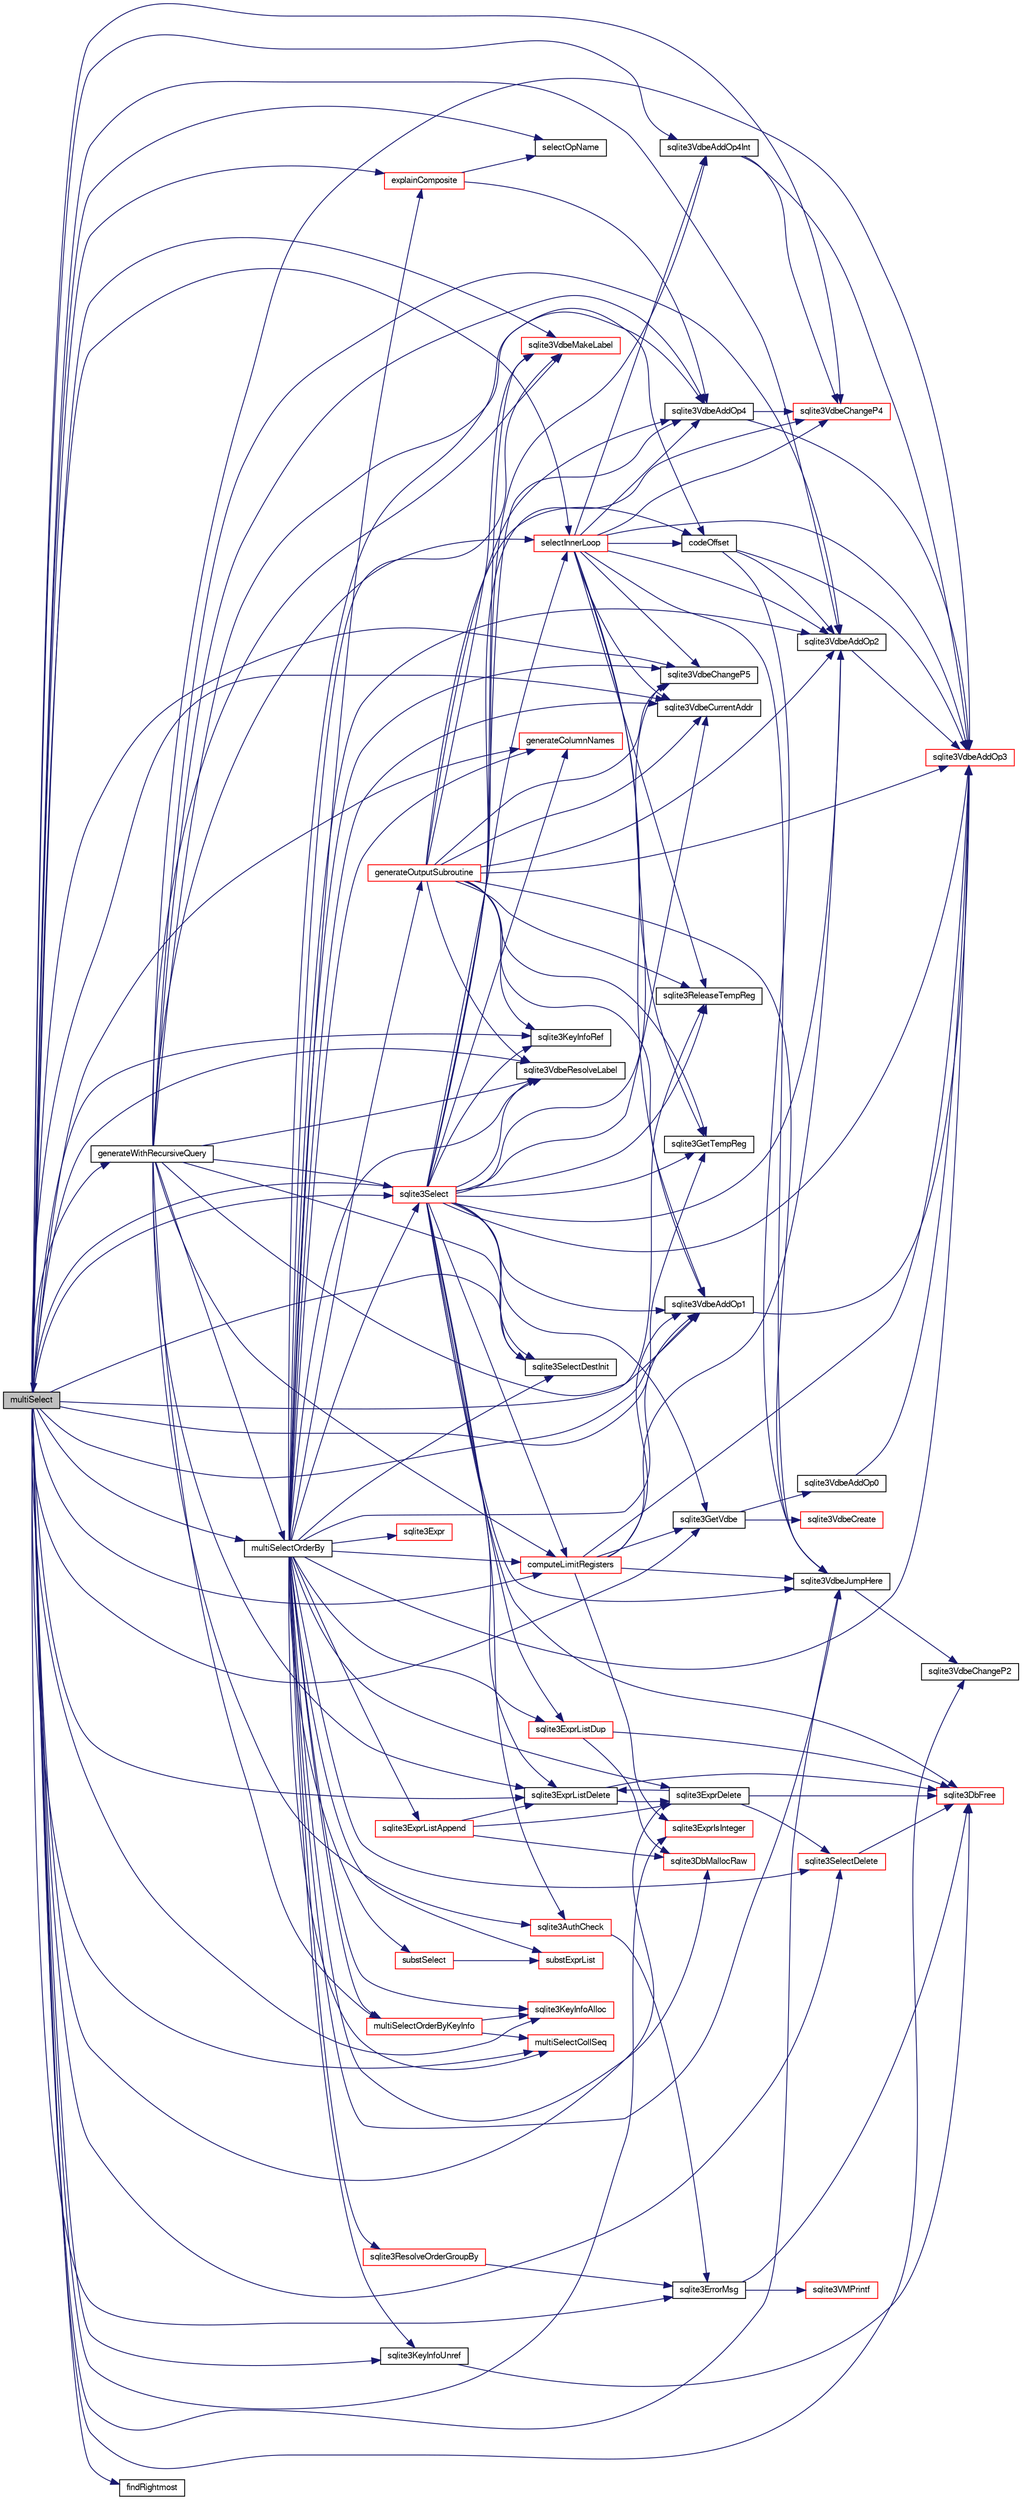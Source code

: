 digraph "multiSelect"
{
  edge [fontname="FreeSans",fontsize="10",labelfontname="FreeSans",labelfontsize="10"];
  node [fontname="FreeSans",fontsize="10",shape=record];
  rankdir="LR";
  Node172728 [label="multiSelect",height=0.2,width=0.4,color="black", fillcolor="grey75", style="filled", fontcolor="black"];
  Node172728 -> Node172729 [color="midnightblue",fontsize="10",style="solid",fontname="FreeSans"];
  Node172729 [label="sqlite3ErrorMsg",height=0.2,width=0.4,color="black", fillcolor="white", style="filled",URL="$sqlite3_8c.html#aee2798e173651adae0f9c85469f3457d"];
  Node172729 -> Node172730 [color="midnightblue",fontsize="10",style="solid",fontname="FreeSans"];
  Node172730 [label="sqlite3VMPrintf",height=0.2,width=0.4,color="red", fillcolor="white", style="filled",URL="$sqlite3_8c.html#a05535d0982ef06fbc2ee8195ebbae689"];
  Node172729 -> Node172738 [color="midnightblue",fontsize="10",style="solid",fontname="FreeSans"];
  Node172738 [label="sqlite3DbFree",height=0.2,width=0.4,color="red", fillcolor="white", style="filled",URL="$sqlite3_8c.html#ac70ab821a6607b4a1b909582dc37a069"];
  Node172728 -> Node173012 [color="midnightblue",fontsize="10",style="solid",fontname="FreeSans"];
  Node173012 [label="selectOpName",height=0.2,width=0.4,color="black", fillcolor="white", style="filled",URL="$sqlite3_8c.html#a989e553e4b2b7f766b4fc28000c9f84e"];
  Node172728 -> Node173013 [color="midnightblue",fontsize="10",style="solid",fontname="FreeSans"];
  Node173013 [label="sqlite3GetVdbe",height=0.2,width=0.4,color="black", fillcolor="white", style="filled",URL="$sqlite3_8c.html#a76b721dcd00b0587308547594cb6c1f4"];
  Node173013 -> Node173014 [color="midnightblue",fontsize="10",style="solid",fontname="FreeSans"];
  Node173014 [label="sqlite3VdbeCreate",height=0.2,width=0.4,color="red", fillcolor="white", style="filled",URL="$sqlite3_8c.html#a7778fbbc1a7b677f680ce0afc44a88e2"];
  Node173013 -> Node173015 [color="midnightblue",fontsize="10",style="solid",fontname="FreeSans"];
  Node173015 [label="sqlite3VdbeAddOp0",height=0.2,width=0.4,color="black", fillcolor="white", style="filled",URL="$sqlite3_8c.html#a0aefd237fc1d629f3a3d3d454ced408a"];
  Node173015 -> Node173016 [color="midnightblue",fontsize="10",style="solid",fontname="FreeSans"];
  Node173016 [label="sqlite3VdbeAddOp3",height=0.2,width=0.4,color="red", fillcolor="white", style="filled",URL="$sqlite3_8c.html#a29b4560b019211a73e1478cec7468345"];
  Node172728 -> Node173018 [color="midnightblue",fontsize="10",style="solid",fontname="FreeSans"];
  Node173018 [label="sqlite3VdbeAddOp2",height=0.2,width=0.4,color="black", fillcolor="white", style="filled",URL="$sqlite3_8c.html#ae87204d7b069da19e4db0404c6deaae5"];
  Node173018 -> Node173016 [color="midnightblue",fontsize="10",style="solid",fontname="FreeSans"];
  Node172728 -> Node173019 [color="midnightblue",fontsize="10",style="solid",fontname="FreeSans"];
  Node173019 [label="sqlite3VdbeChangeP5",height=0.2,width=0.4,color="black", fillcolor="white", style="filled",URL="$sqlite3_8c.html#a4dde2e4087eda945511b05d667050740"];
  Node172728 -> Node173020 [color="midnightblue",fontsize="10",style="solid",fontname="FreeSans"];
  Node173020 [label="generateWithRecursiveQuery",height=0.2,width=0.4,color="black", fillcolor="white", style="filled",URL="$sqlite3_8c.html#ade2c3663fa9c3b9676507984b9483942"];
  Node173020 -> Node173021 [color="midnightblue",fontsize="10",style="solid",fontname="FreeSans"];
  Node173021 [label="sqlite3AuthCheck",height=0.2,width=0.4,color="red", fillcolor="white", style="filled",URL="$sqlite3_8c.html#a83c75b8b7aa1c35301005be7ff1a8582"];
  Node173021 -> Node172729 [color="midnightblue",fontsize="10",style="solid",fontname="FreeSans"];
  Node173020 -> Node173023 [color="midnightblue",fontsize="10",style="solid",fontname="FreeSans"];
  Node173023 [label="sqlite3VdbeMakeLabel",height=0.2,width=0.4,color="red", fillcolor="white", style="filled",URL="$sqlite3_8c.html#acf57ce8fb6f3c634375c019f5ebe66f6"];
  Node173020 -> Node173024 [color="midnightblue",fontsize="10",style="solid",fontname="FreeSans"];
  Node173024 [label="computeLimitRegisters",height=0.2,width=0.4,color="red", fillcolor="white", style="filled",URL="$sqlite3_8c.html#ae9d37055e4905929b6f6cda5461e2f37"];
  Node173024 -> Node173013 [color="midnightblue",fontsize="10",style="solid",fontname="FreeSans"];
  Node173024 -> Node173027 [color="midnightblue",fontsize="10",style="solid",fontname="FreeSans"];
  Node173027 [label="sqlite3ExprIsInteger",height=0.2,width=0.4,color="red", fillcolor="white", style="filled",URL="$sqlite3_8c.html#a93009f02d365fbdd3f83865b723fd950"];
  Node173024 -> Node173018 [color="midnightblue",fontsize="10",style="solid",fontname="FreeSans"];
  Node173024 -> Node173086 [color="midnightblue",fontsize="10",style="solid",fontname="FreeSans"];
  Node173086 [label="sqlite3VdbeAddOp1",height=0.2,width=0.4,color="black", fillcolor="white", style="filled",URL="$sqlite3_8c.html#a6207112b1851d7e7d76e887ef6d72d5a"];
  Node173086 -> Node173016 [color="midnightblue",fontsize="10",style="solid",fontname="FreeSans"];
  Node173024 -> Node173766 [color="midnightblue",fontsize="10",style="solid",fontname="FreeSans"];
  Node173766 [label="sqlite3VdbeJumpHere",height=0.2,width=0.4,color="black", fillcolor="white", style="filled",URL="$sqlite3_8c.html#a95562175c9105ba0abe1d4dc6f8a39d4"];
  Node173766 -> Node173767 [color="midnightblue",fontsize="10",style="solid",fontname="FreeSans"];
  Node173767 [label="sqlite3VdbeChangeP2",height=0.2,width=0.4,color="black", fillcolor="white", style="filled",URL="$sqlite3_8c.html#aaf43838cdd2fd0e5e834e2ef214ab26c"];
  Node173024 -> Node173016 [color="midnightblue",fontsize="10",style="solid",fontname="FreeSans"];
  Node173020 -> Node173781 [color="midnightblue",fontsize="10",style="solid",fontname="FreeSans"];
  Node173781 [label="sqlite3SelectDestInit",height=0.2,width=0.4,color="black", fillcolor="white", style="filled",URL="$sqlite3_8c.html#a6459da5181d51d54ae4ac790c381ac2c"];
  Node173020 -> Node173016 [color="midnightblue",fontsize="10",style="solid",fontname="FreeSans"];
  Node173020 -> Node173998 [color="midnightblue",fontsize="10",style="solid",fontname="FreeSans"];
  Node173998 [label="multiSelectOrderByKeyInfo",height=0.2,width=0.4,color="red", fillcolor="white", style="filled",URL="$sqlite3_8c.html#a3b58e0e1740b5e4d4cbc8322541d4de8"];
  Node173998 -> Node173051 [color="midnightblue",fontsize="10",style="solid",fontname="FreeSans"];
  Node173051 [label="sqlite3KeyInfoAlloc",height=0.2,width=0.4,color="red", fillcolor="white", style="filled",URL="$sqlite3_8c.html#aeb7a31938dad201125fdb79ab98259ba"];
  Node173998 -> Node173999 [color="midnightblue",fontsize="10",style="solid",fontname="FreeSans"];
  Node173999 [label="multiSelectCollSeq",height=0.2,width=0.4,color="red", fillcolor="white", style="filled",URL="$sqlite3_8c.html#aea93d5ccdcad653afbabba9a4b1ae3d8"];
  Node173020 -> Node173091 [color="midnightblue",fontsize="10",style="solid",fontname="FreeSans"];
  Node173091 [label="sqlite3VdbeAddOp4",height=0.2,width=0.4,color="black", fillcolor="white", style="filled",URL="$sqlite3_8c.html#a739d7a47b1c11779283b7797ea7e1d4d"];
  Node173091 -> Node173016 [color="midnightblue",fontsize="10",style="solid",fontname="FreeSans"];
  Node173091 -> Node173080 [color="midnightblue",fontsize="10",style="solid",fontname="FreeSans"];
  Node173080 [label="sqlite3VdbeChangeP4",height=0.2,width=0.4,color="red", fillcolor="white", style="filled",URL="$sqlite3_8c.html#add0d891a062d044a0c7e6fc072702830"];
  Node173020 -> Node173018 [color="midnightblue",fontsize="10",style="solid",fontname="FreeSans"];
  Node173020 -> Node173782 [color="midnightblue",fontsize="10",style="solid",fontname="FreeSans"];
  Node173782 [label="sqlite3Select",height=0.2,width=0.4,color="red", fillcolor="white", style="filled",URL="$sqlite3_8c.html#a2465ee8c956209ba4b272477b7c21a45"];
  Node173782 -> Node173021 [color="midnightblue",fontsize="10",style="solid",fontname="FreeSans"];
  Node173782 -> Node173123 [color="midnightblue",fontsize="10",style="solid",fontname="FreeSans"];
  Node173123 [label="sqlite3ExprListDelete",height=0.2,width=0.4,color="black", fillcolor="white", style="filled",URL="$sqlite3_8c.html#ae9cd46eac81e86a04ed8c09b99fc3c10"];
  Node173123 -> Node173120 [color="midnightblue",fontsize="10",style="solid",fontname="FreeSans"];
  Node173120 [label="sqlite3ExprDelete",height=0.2,width=0.4,color="black", fillcolor="white", style="filled",URL="$sqlite3_8c.html#ae4e21ab5918e0428fbaa9e615dceb309"];
  Node173120 -> Node172738 [color="midnightblue",fontsize="10",style="solid",fontname="FreeSans"];
  Node173120 -> Node173121 [color="midnightblue",fontsize="10",style="solid",fontname="FreeSans"];
  Node173121 [label="sqlite3SelectDelete",height=0.2,width=0.4,color="red", fillcolor="white", style="filled",URL="$sqlite3_8c.html#a0f56959f0acac85496744f0d068854a0"];
  Node173121 -> Node172738 [color="midnightblue",fontsize="10",style="solid",fontname="FreeSans"];
  Node173120 -> Node173123 [color="midnightblue",fontsize="10",style="solid",fontname="FreeSans"];
  Node173123 -> Node172738 [color="midnightblue",fontsize="10",style="solid",fontname="FreeSans"];
  Node173782 -> Node173013 [color="midnightblue",fontsize="10",style="solid",fontname="FreeSans"];
  Node173782 -> Node173018 [color="midnightblue",fontsize="10",style="solid",fontname="FreeSans"];
  Node173782 -> Node173864 [color="midnightblue",fontsize="10",style="solid",fontname="FreeSans"];
  Node173864 [label="sqlite3VdbeCurrentAddr",height=0.2,width=0.4,color="black", fillcolor="white", style="filled",URL="$sqlite3_8c.html#a5e2bf0933a091bdfd7f0acd86a894889"];
  Node173782 -> Node173016 [color="midnightblue",fontsize="10",style="solid",fontname="FreeSans"];
  Node173782 -> Node173781 [color="midnightblue",fontsize="10",style="solid",fontname="FreeSans"];
  Node173782 -> Node173086 [color="midnightblue",fontsize="10",style="solid",fontname="FreeSans"];
  Node173782 -> Node173766 [color="midnightblue",fontsize="10",style="solid",fontname="FreeSans"];
  Node173782 -> Node172728 [color="midnightblue",fontsize="10",style="solid",fontname="FreeSans"];
  Node173782 -> Node173115 [color="midnightblue",fontsize="10",style="solid",fontname="FreeSans"];
  Node173115 [label="sqlite3ExprListDup",height=0.2,width=0.4,color="red", fillcolor="white", style="filled",URL="$sqlite3_8c.html#abfb0903f2fc516fcceec37b3489d528c"];
  Node173115 -> Node172750 [color="midnightblue",fontsize="10",style="solid",fontname="FreeSans"];
  Node172750 [label="sqlite3DbMallocRaw",height=0.2,width=0.4,color="red", fillcolor="white", style="filled",URL="$sqlite3_8c.html#abbe8be0cf7175e11ddc3e2218fad924e"];
  Node173115 -> Node172738 [color="midnightblue",fontsize="10",style="solid",fontname="FreeSans"];
  Node173782 -> Node173091 [color="midnightblue",fontsize="10",style="solid",fontname="FreeSans"];
  Node173782 -> Node173023 [color="midnightblue",fontsize="10",style="solid",fontname="FreeSans"];
  Node173782 -> Node173024 [color="midnightblue",fontsize="10",style="solid",fontname="FreeSans"];
  Node173782 -> Node173019 [color="midnightblue",fontsize="10",style="solid",fontname="FreeSans"];
  Node173782 -> Node173970 [color="midnightblue",fontsize="10",style="solid",fontname="FreeSans"];
  Node173970 [label="selectInnerLoop",height=0.2,width=0.4,color="red", fillcolor="white", style="filled",URL="$sqlite3_8c.html#ababe0933661ebe67eb0e6074bb1fd411"];
  Node173970 -> Node173971 [color="midnightblue",fontsize="10",style="solid",fontname="FreeSans"];
  Node173971 [label="codeOffset",height=0.2,width=0.4,color="black", fillcolor="white", style="filled",URL="$sqlite3_8c.html#ae88ce7cb8f3d8cac2ab3dd68eabd826e"];
  Node173971 -> Node173016 [color="midnightblue",fontsize="10",style="solid",fontname="FreeSans"];
  Node173971 -> Node173018 [color="midnightblue",fontsize="10",style="solid",fontname="FreeSans"];
  Node173971 -> Node173766 [color="midnightblue",fontsize="10",style="solid",fontname="FreeSans"];
  Node173970 -> Node173016 [color="midnightblue",fontsize="10",style="solid",fontname="FreeSans"];
  Node173970 -> Node173864 [color="midnightblue",fontsize="10",style="solid",fontname="FreeSans"];
  Node173970 -> Node173080 [color="midnightblue",fontsize="10",style="solid",fontname="FreeSans"];
  Node173970 -> Node173019 [color="midnightblue",fontsize="10",style="solid",fontname="FreeSans"];
  Node173970 -> Node173757 [color="midnightblue",fontsize="10",style="solid",fontname="FreeSans"];
  Node173757 [label="sqlite3GetTempReg",height=0.2,width=0.4,color="black", fillcolor="white", style="filled",URL="$sqlite3_8c.html#ab58586b4abaefcc5df42af9d1e84d8fb"];
  Node173970 -> Node173018 [color="midnightblue",fontsize="10",style="solid",fontname="FreeSans"];
  Node173970 -> Node173758 [color="midnightblue",fontsize="10",style="solid",fontname="FreeSans"];
  Node173758 [label="sqlite3ReleaseTempReg",height=0.2,width=0.4,color="black", fillcolor="white", style="filled",URL="$sqlite3_8c.html#a48d55dce63ac590c3b0fc464abb67ad7"];
  Node173970 -> Node173886 [color="midnightblue",fontsize="10",style="solid",fontname="FreeSans"];
  Node173886 [label="sqlite3VdbeAddOp4Int",height=0.2,width=0.4,color="black", fillcolor="white", style="filled",URL="$sqlite3_8c.html#afff63410071bb7015a6392d8a7704b43"];
  Node173886 -> Node173016 [color="midnightblue",fontsize="10",style="solid",fontname="FreeSans"];
  Node173886 -> Node173080 [color="midnightblue",fontsize="10",style="solid",fontname="FreeSans"];
  Node173970 -> Node173091 [color="midnightblue",fontsize="10",style="solid",fontname="FreeSans"];
  Node173970 -> Node173086 [color="midnightblue",fontsize="10",style="solid",fontname="FreeSans"];
  Node173970 -> Node173766 [color="midnightblue",fontsize="10",style="solid",fontname="FreeSans"];
  Node173782 -> Node173757 [color="midnightblue",fontsize="10",style="solid",fontname="FreeSans"];
  Node173782 -> Node173758 [color="midnightblue",fontsize="10",style="solid",fontname="FreeSans"];
  Node173782 -> Node173070 [color="midnightblue",fontsize="10",style="solid",fontname="FreeSans"];
  Node173070 [label="sqlite3KeyInfoRef",height=0.2,width=0.4,color="black", fillcolor="white", style="filled",URL="$sqlite3_8c.html#a9e5927c098215a56d3c29d4fab6f78cc"];
  Node173782 -> Node173772 [color="midnightblue",fontsize="10",style="solid",fontname="FreeSans"];
  Node173772 [label="sqlite3VdbeResolveLabel",height=0.2,width=0.4,color="black", fillcolor="white", style="filled",URL="$sqlite3_8c.html#a0a86f82356e392d9a84a008559c1aeeb"];
  Node173782 -> Node173886 [color="midnightblue",fontsize="10",style="solid",fontname="FreeSans"];
  Node173782 -> Node173080 [color="midnightblue",fontsize="10",style="solid",fontname="FreeSans"];
  Node173782 -> Node173994 [color="midnightblue",fontsize="10",style="solid",fontname="FreeSans"];
  Node173994 [label="generateColumnNames",height=0.2,width=0.4,color="red", fillcolor="white", style="filled",URL="$sqlite3_8c.html#a9373f35df9061335d5b371e7bbf22a11"];
  Node173782 -> Node172738 [color="midnightblue",fontsize="10",style="solid",fontname="FreeSans"];
  Node173020 -> Node173086 [color="midnightblue",fontsize="10",style="solid",fontname="FreeSans"];
  Node173020 -> Node173971 [color="midnightblue",fontsize="10",style="solid",fontname="FreeSans"];
  Node173020 -> Node173970 [color="midnightblue",fontsize="10",style="solid",fontname="FreeSans"];
  Node173020 -> Node173772 [color="midnightblue",fontsize="10",style="solid",fontname="FreeSans"];
  Node173020 -> Node173123 [color="midnightblue",fontsize="10",style="solid",fontname="FreeSans"];
  Node173020 -> Node174000 [color="midnightblue",fontsize="10",style="solid",fontname="FreeSans"];
  Node174000 [label="multiSelectOrderBy",height=0.2,width=0.4,color="black", fillcolor="white", style="filled",URL="$sqlite3_8c.html#afcdb8488c6f4dfdadaf9f04bca35b808"];
  Node174000 -> Node173023 [color="midnightblue",fontsize="10",style="solid",fontname="FreeSans"];
  Node174000 -> Node173791 [color="midnightblue",fontsize="10",style="solid",fontname="FreeSans"];
  Node173791 [label="sqlite3Expr",height=0.2,width=0.4,color="red", fillcolor="white", style="filled",URL="$sqlite3_8c.html#a790d28ff2bd0d13725c692e0c4ed7105"];
  Node174000 -> Node173119 [color="midnightblue",fontsize="10",style="solid",fontname="FreeSans"];
  Node173119 [label="sqlite3ExprListAppend",height=0.2,width=0.4,color="red", fillcolor="white", style="filled",URL="$sqlite3_8c.html#a2c227f0b97e0e31b120c702fae2b7409"];
  Node173119 -> Node172750 [color="midnightblue",fontsize="10",style="solid",fontname="FreeSans"];
  Node173119 -> Node173120 [color="midnightblue",fontsize="10",style="solid",fontname="FreeSans"];
  Node173119 -> Node173123 [color="midnightblue",fontsize="10",style="solid",fontname="FreeSans"];
  Node174000 -> Node172750 [color="midnightblue",fontsize="10",style="solid",fontname="FreeSans"];
  Node174000 -> Node173998 [color="midnightblue",fontsize="10",style="solid",fontname="FreeSans"];
  Node174000 -> Node173115 [color="midnightblue",fontsize="10",style="solid",fontname="FreeSans"];
  Node174000 -> Node173018 [color="midnightblue",fontsize="10",style="solid",fontname="FreeSans"];
  Node174000 -> Node173051 [color="midnightblue",fontsize="10",style="solid",fontname="FreeSans"];
  Node174000 -> Node173999 [color="midnightblue",fontsize="10",style="solid",fontname="FreeSans"];
  Node174000 -> Node173853 [color="midnightblue",fontsize="10",style="solid",fontname="FreeSans"];
  Node173853 [label="sqlite3ResolveOrderGroupBy",height=0.2,width=0.4,color="red", fillcolor="white", style="filled",URL="$sqlite3_8c.html#a2a1f1cd476b6007d2b2b0a9160dfb1eb"];
  Node173853 -> Node172729 [color="midnightblue",fontsize="10",style="solid",fontname="FreeSans"];
  Node174000 -> Node173024 [color="midnightblue",fontsize="10",style="solid",fontname="FreeSans"];
  Node174000 -> Node173120 [color="midnightblue",fontsize="10",style="solid",fontname="FreeSans"];
  Node174000 -> Node173781 [color="midnightblue",fontsize="10",style="solid",fontname="FreeSans"];
  Node174000 -> Node173864 [color="midnightblue",fontsize="10",style="solid",fontname="FreeSans"];
  Node174000 -> Node173016 [color="midnightblue",fontsize="10",style="solid",fontname="FreeSans"];
  Node174000 -> Node173782 [color="midnightblue",fontsize="10",style="solid",fontname="FreeSans"];
  Node174000 -> Node173086 [color="midnightblue",fontsize="10",style="solid",fontname="FreeSans"];
  Node174000 -> Node173766 [color="midnightblue",fontsize="10",style="solid",fontname="FreeSans"];
  Node174000 -> Node174001 [color="midnightblue",fontsize="10",style="solid",fontname="FreeSans"];
  Node174001 [label="generateOutputSubroutine",height=0.2,width=0.4,color="red", fillcolor="white", style="filled",URL="$sqlite3_8c.html#a726cb50d2916b29ad5dc1e51f635af25"];
  Node174001 -> Node173864 [color="midnightblue",fontsize="10",style="solid",fontname="FreeSans"];
  Node174001 -> Node173023 [color="midnightblue",fontsize="10",style="solid",fontname="FreeSans"];
  Node174001 -> Node173086 [color="midnightblue",fontsize="10",style="solid",fontname="FreeSans"];
  Node174001 -> Node173091 [color="midnightblue",fontsize="10",style="solid",fontname="FreeSans"];
  Node174001 -> Node173070 [color="midnightblue",fontsize="10",style="solid",fontname="FreeSans"];
  Node174001 -> Node173016 [color="midnightblue",fontsize="10",style="solid",fontname="FreeSans"];
  Node174001 -> Node173766 [color="midnightblue",fontsize="10",style="solid",fontname="FreeSans"];
  Node174001 -> Node173018 [color="midnightblue",fontsize="10",style="solid",fontname="FreeSans"];
  Node174001 -> Node173971 [color="midnightblue",fontsize="10",style="solid",fontname="FreeSans"];
  Node174001 -> Node173757 [color="midnightblue",fontsize="10",style="solid",fontname="FreeSans"];
  Node174001 -> Node173019 [color="midnightblue",fontsize="10",style="solid",fontname="FreeSans"];
  Node174001 -> Node173758 [color="midnightblue",fontsize="10",style="solid",fontname="FreeSans"];
  Node174001 -> Node173772 [color="midnightblue",fontsize="10",style="solid",fontname="FreeSans"];
  Node174000 -> Node173050 [color="midnightblue",fontsize="10",style="solid",fontname="FreeSans"];
  Node173050 [label="sqlite3KeyInfoUnref",height=0.2,width=0.4,color="black", fillcolor="white", style="filled",URL="$sqlite3_8c.html#ac94cc1874ab0865db1dbbefd3886ba4a"];
  Node173050 -> Node172738 [color="midnightblue",fontsize="10",style="solid",fontname="FreeSans"];
  Node174000 -> Node173772 [color="midnightblue",fontsize="10",style="solid",fontname="FreeSans"];
  Node174000 -> Node173091 [color="midnightblue",fontsize="10",style="solid",fontname="FreeSans"];
  Node174000 -> Node173019 [color="midnightblue",fontsize="10",style="solid",fontname="FreeSans"];
  Node174000 -> Node173994 [color="midnightblue",fontsize="10",style="solid",fontname="FreeSans"];
  Node174000 -> Node173121 [color="midnightblue",fontsize="10",style="solid",fontname="FreeSans"];
  Node174000 -> Node174002 [color="midnightblue",fontsize="10",style="solid",fontname="FreeSans"];
  Node174002 [label="explainComposite",height=0.2,width=0.4,color="red", fillcolor="white", style="filled",URL="$sqlite3_8c.html#a1a56fec7bc3173c1fbe11664125625cf"];
  Node174002 -> Node173012 [color="midnightblue",fontsize="10",style="solid",fontname="FreeSans"];
  Node174002 -> Node173091 [color="midnightblue",fontsize="10",style="solid",fontname="FreeSans"];
  Node174000 -> Node173861 [color="midnightblue",fontsize="10",style="solid",fontname="FreeSans"];
  Node173861 [label="substExprList",height=0.2,width=0.4,color="red", fillcolor="white", style="filled",URL="$sqlite3_8c.html#a757971613b796a7c4ce40ddec28641b0"];
  Node174000 -> Node173863 [color="midnightblue",fontsize="10",style="solid",fontname="FreeSans"];
  Node173863 [label="substSelect",height=0.2,width=0.4,color="red", fillcolor="white", style="filled",URL="$sqlite3_8c.html#ad829d8b7f675bae62ee9b1a139929f69"];
  Node173863 -> Node173861 [color="midnightblue",fontsize="10",style="solid",fontname="FreeSans"];
  Node172728 -> Node174000 [color="midnightblue",fontsize="10",style="solid",fontname="FreeSans"];
  Node172728 -> Node173782 [color="midnightblue",fontsize="10",style="solid",fontname="FreeSans"];
  Node172728 -> Node173086 [color="midnightblue",fontsize="10",style="solid",fontname="FreeSans"];
  Node172728 -> Node173027 [color="midnightblue",fontsize="10",style="solid",fontname="FreeSans"];
  Node172728 -> Node173766 [color="midnightblue",fontsize="10",style="solid",fontname="FreeSans"];
  Node172728 -> Node173795 [color="midnightblue",fontsize="10",style="solid",fontname="FreeSans"];
  Node173795 [label="findRightmost",height=0.2,width=0.4,color="black", fillcolor="white", style="filled",URL="$sqlite3_8c.html#a7ebad7ada6d76969506dee1bda1bc13a"];
  Node172728 -> Node173781 [color="midnightblue",fontsize="10",style="solid",fontname="FreeSans"];
  Node172728 -> Node173123 [color="midnightblue",fontsize="10",style="solid",fontname="FreeSans"];
  Node172728 -> Node173120 [color="midnightblue",fontsize="10",style="solid",fontname="FreeSans"];
  Node172728 -> Node173994 [color="midnightblue",fontsize="10",style="solid",fontname="FreeSans"];
  Node172728 -> Node173023 [color="midnightblue",fontsize="10",style="solid",fontname="FreeSans"];
  Node172728 -> Node173024 [color="midnightblue",fontsize="10",style="solid",fontname="FreeSans"];
  Node172728 -> Node173864 [color="midnightblue",fontsize="10",style="solid",fontname="FreeSans"];
  Node172728 -> Node173970 [color="midnightblue",fontsize="10",style="solid",fontname="FreeSans"];
  Node172728 -> Node173772 [color="midnightblue",fontsize="10",style="solid",fontname="FreeSans"];
  Node172728 -> Node173757 [color="midnightblue",fontsize="10",style="solid",fontname="FreeSans"];
  Node172728 -> Node173886 [color="midnightblue",fontsize="10",style="solid",fontname="FreeSans"];
  Node172728 -> Node173758 [color="midnightblue",fontsize="10",style="solid",fontname="FreeSans"];
  Node172728 -> Node174002 [color="midnightblue",fontsize="10",style="solid",fontname="FreeSans"];
  Node172728 -> Node173051 [color="midnightblue",fontsize="10",style="solid",fontname="FreeSans"];
  Node172728 -> Node173999 [color="midnightblue",fontsize="10",style="solid",fontname="FreeSans"];
  Node172728 -> Node173767 [color="midnightblue",fontsize="10",style="solid",fontname="FreeSans"];
  Node172728 -> Node173080 [color="midnightblue",fontsize="10",style="solid",fontname="FreeSans"];
  Node172728 -> Node173070 [color="midnightblue",fontsize="10",style="solid",fontname="FreeSans"];
  Node172728 -> Node173050 [color="midnightblue",fontsize="10",style="solid",fontname="FreeSans"];
  Node172728 -> Node173121 [color="midnightblue",fontsize="10",style="solid",fontname="FreeSans"];
}
